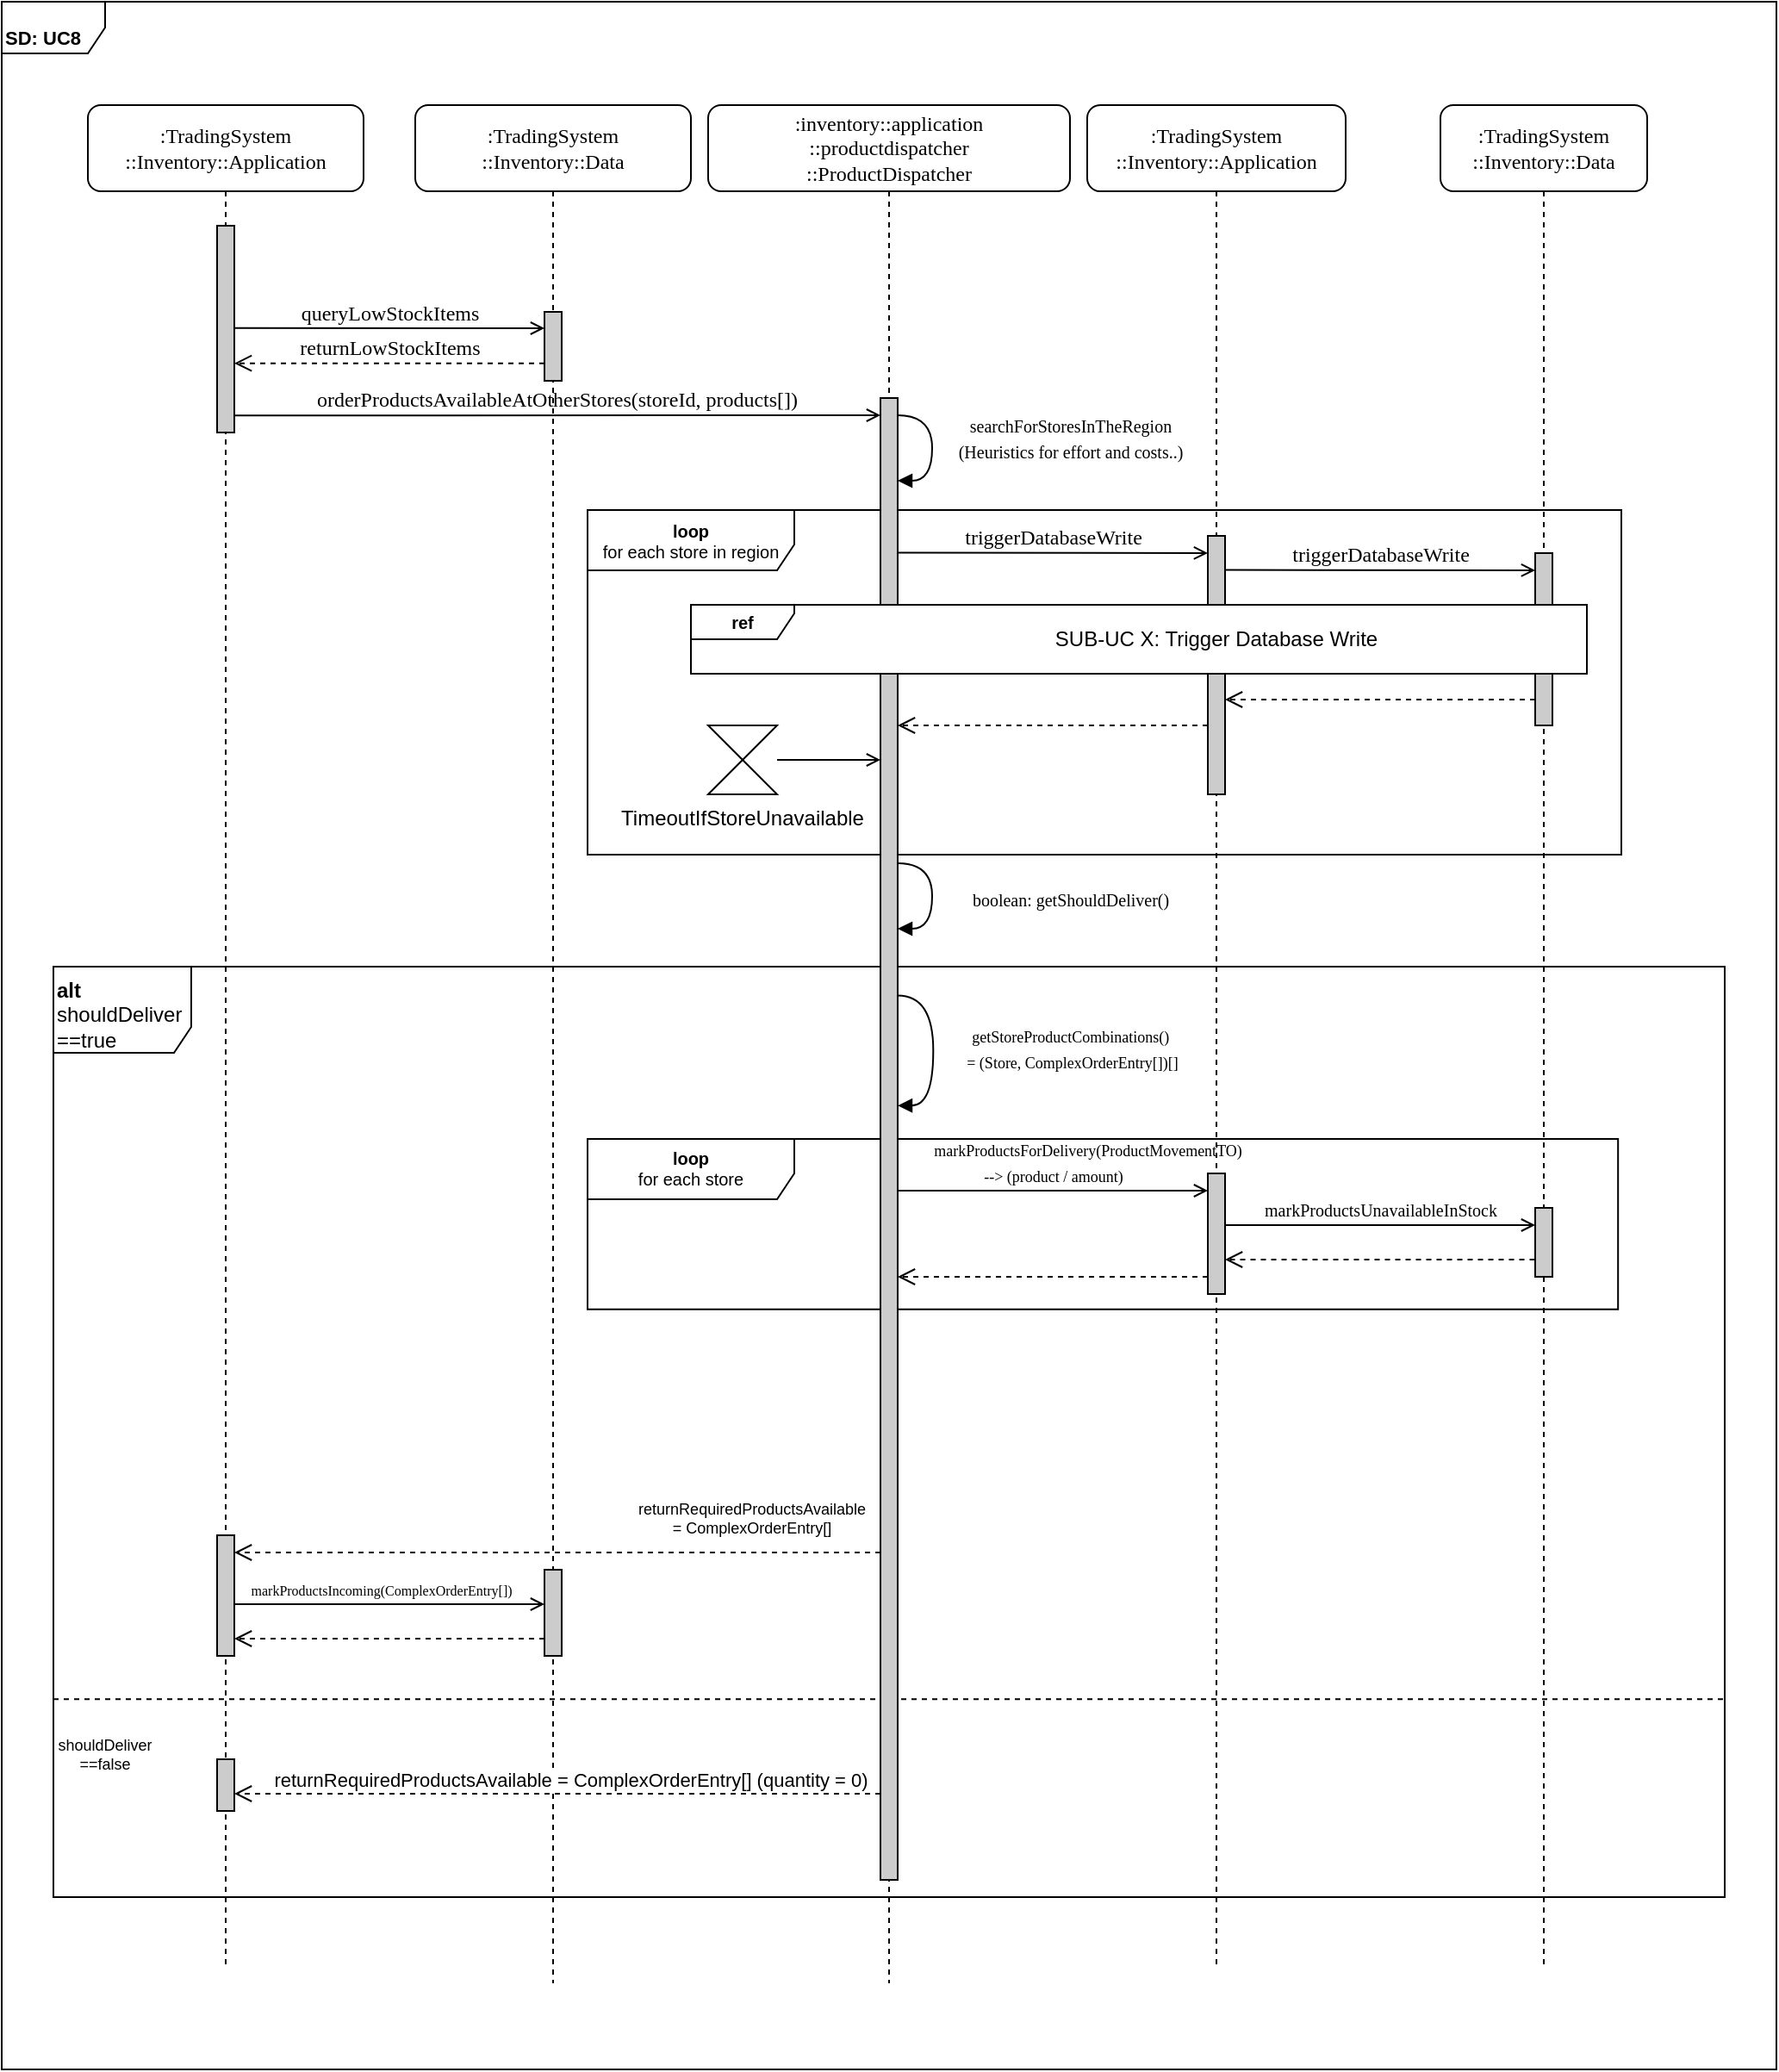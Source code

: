 <mxfile version="15.6.8" type="device"><diagram name="Page-1" id="13e1069c-82ec-6db2-03f1-153e76fe0fe0"><mxGraphModel dx="3920" dy="1700" grid="1" gridSize="10" guides="1" tooltips="1" connect="1" arrows="1" fold="1" page="1" pageScale="1" pageWidth="1100" pageHeight="850" background="none" math="0" shadow="0"><root><mxCell id="0"/><mxCell id="1" parent="0"/><mxCell id="8g59jt34YGLpuIEqfbH--41" value="&lt;b&gt;alt&lt;/b&gt;&lt;br&gt;shouldDeliver&lt;br&gt;==true" style="shape=umlFrame;tabWidth=110;tabHeight=30;tabPosition=left;html=1;boundedLbl=1;labelInHeader=1;width=80;height=50;shadow=0;glass=0;labelBackgroundColor=none;fontSize=12;fillColor=default;gradientColor=none;align=left;verticalAlign=top;noLabel=0;treeMoving=1;collapsible=0;container=1;autosize=1;fixDash=0;" vertex="1" parent="1"><mxGeometry x="10" y="580" width="970" height="540" as="geometry"/></mxCell><mxCell id="8g59jt34YGLpuIEqfbH--43" value="" style="line;strokeWidth=1;dashed=1;labelPosition=center;verticalLabelPosition=bottom;align=left;verticalAlign=bottom;spacingLeft=20;spacingTop=15;shadow=0;glass=0;labelBackgroundColor=none;fontSize=12;fillColor=default;gradientColor=none;" vertex="1" parent="8g59jt34YGLpuIEqfbH--41"><mxGeometry y="410.005" width="970.0" height="30.24" as="geometry"/></mxCell><mxCell id="8g59jt34YGLpuIEqfbH--44" value="&lt;b&gt;loop&lt;br&gt;&lt;/b&gt;for each store" style="shape=umlFrame;whiteSpace=wrap;html=1;fontSize=10;fillColor=none;width=120;height=35;" vertex="1" parent="8g59jt34YGLpuIEqfbH--41"><mxGeometry x="310" y="99.998" width="598.09" height="98.837" as="geometry"/></mxCell><mxCell id="8g59jt34YGLpuIEqfbH--52" value="shouldDeliver&lt;br&gt;==false" style="text;html=1;strokeColor=none;fillColor=none;align=center;verticalAlign=middle;whiteSpace=wrap;rounded=0;shadow=0;glass=0;labelBackgroundColor=none;fontSize=9;" vertex="1" parent="8g59jt34YGLpuIEqfbH--41"><mxGeometry y="430.003" width="60" height="54" as="geometry"/></mxCell><mxCell id="8g59jt34YGLpuIEqfbH--6" value=":TradingSystem&lt;br&gt;::Inventory::Data" style="shape=umlLifeline;perimeter=lifelinePerimeter;whiteSpace=wrap;html=1;container=1;collapsible=0;recursiveResize=0;outlineConnect=0;rounded=1;shadow=0;comic=0;labelBackgroundColor=none;strokeWidth=1;fontFamily=Verdana;fontSize=12;align=center;size=50;" vertex="1" parent="1"><mxGeometry x="220" y="80" width="160" height="1090" as="geometry"/></mxCell><mxCell id="8g59jt34YGLpuIEqfbH--16" value="queryLowStockItems" style="html=1;verticalAlign=bottom;endArrow=open;labelBackgroundColor=none;fontFamily=Verdana;fontSize=12;edgeStyle=elbowEdgeStyle;elbow=vertical;endFill=0;" edge="1" parent="8g59jt34YGLpuIEqfbH--6" target="8g59jt34YGLpuIEqfbH--15"><mxGeometry relative="1" as="geometry"><mxPoint x="-105" y="129.41" as="sourcePoint"/><mxPoint x="60" y="129" as="targetPoint"/></mxGeometry></mxCell><mxCell id="8g59jt34YGLpuIEqfbH--15" value="" style="html=1;points=[];perimeter=orthogonalPerimeter;rounded=0;shadow=0;comic=0;labelBackgroundColor=none;strokeWidth=1;fontFamily=Verdana;fontSize=12;align=center;fillColor=#CCCCCC;" vertex="1" parent="8g59jt34YGLpuIEqfbH--6"><mxGeometry x="75" y="120" width="10" height="40" as="geometry"/></mxCell><mxCell id="8g59jt34YGLpuIEqfbH--19" value="orderProductsAvailableAtOtherStores(storeId, products[])" style="html=1;verticalAlign=bottom;endArrow=open;labelBackgroundColor=none;fontFamily=Verdana;fontSize=12;edgeStyle=elbowEdgeStyle;elbow=vertical;endFill=0;" edge="1" parent="8g59jt34YGLpuIEqfbH--6" target="8g59jt34YGLpuIEqfbH--18"><mxGeometry relative="1" as="geometry"><mxPoint x="-105" y="180.12" as="sourcePoint"/><mxPoint x="75" y="179.996" as="targetPoint"/></mxGeometry></mxCell><mxCell id="8g59jt34YGLpuIEqfbH--54" value="" style="html=1;verticalAlign=bottom;endArrow=open;dashed=1;endSize=8;labelBackgroundColor=none;fontFamily=Verdana;fontSize=12;edgeStyle=elbowEdgeStyle;elbow=vertical;" edge="1" parent="8g59jt34YGLpuIEqfbH--6" target="8g59jt34YGLpuIEqfbH--53"><mxGeometry relative="1" as="geometry"><mxPoint x="90" y="840" as="targetPoint"/><Array as="points"><mxPoint x="210" y="840"/><mxPoint x="240" y="840"/></Array><mxPoint x="270" y="840" as="sourcePoint"/></mxGeometry></mxCell><mxCell id="8g59jt34YGLpuIEqfbH--56" value="returnRequiredProductsAvailable&lt;br&gt;= ComplexOrderEntry[]" style="edgeLabel;html=1;align=center;verticalAlign=middle;resizable=0;points=[];fontSize=9;" vertex="1" connectable="0" parent="8g59jt34YGLpuIEqfbH--54"><mxGeometry x="-0.599" y="-3" relative="1" as="geometry"><mxPoint y="-17" as="offset"/></mxGeometry></mxCell><mxCell id="8g59jt34YGLpuIEqfbH--23" value="&lt;b&gt;loop&lt;br&gt;&lt;/b&gt;for each store in region" style="shape=umlFrame;whiteSpace=wrap;html=1;fontSize=10;fillColor=none;width=120;height=35;" vertex="1" parent="1"><mxGeometry x="320" y="315" width="600" height="200" as="geometry"/></mxCell><mxCell id="7baba1c4bc27f4b0-4" value=":TradingSystem&lt;br&gt;::Inventory::Application" style="shape=umlLifeline;perimeter=lifelinePerimeter;whiteSpace=wrap;html=1;container=1;collapsible=0;recursiveResize=0;outlineConnect=0;rounded=1;shadow=0;comic=0;labelBackgroundColor=none;strokeWidth=1;fontFamily=Verdana;fontSize=12;align=center;size=50;" parent="1" vertex="1"><mxGeometry x="610" y="80" width="150" height="1080" as="geometry"/></mxCell><mxCell id="8g59jt34YGLpuIEqfbH--24" value="" style="html=1;points=[];perimeter=orthogonalPerimeter;rounded=0;shadow=0;comic=0;labelBackgroundColor=none;strokeWidth=1;fontFamily=Verdana;fontSize=12;align=center;fillColor=#CCCCCC;" vertex="1" parent="7baba1c4bc27f4b0-4"><mxGeometry x="70" y="250" width="10" height="150" as="geometry"/></mxCell><mxCell id="8g59jt34YGLpuIEqfbH--25" value="triggerDatabaseWrite" style="html=1;verticalAlign=bottom;endArrow=open;labelBackgroundColor=none;fontFamily=Verdana;fontSize=12;edgeStyle=elbowEdgeStyle;elbow=vertical;endFill=0;" edge="1" parent="7baba1c4bc27f4b0-4"><mxGeometry relative="1" as="geometry"><mxPoint x="-110" y="259.79" as="sourcePoint"/><mxPoint x="70" y="260.001" as="targetPoint"/></mxGeometry></mxCell><mxCell id="8g59jt34YGLpuIEqfbH--46" value="" style="html=1;points=[];perimeter=orthogonalPerimeter;rounded=0;shadow=0;comic=0;labelBackgroundColor=none;strokeWidth=1;fontFamily=Verdana;fontSize=12;align=center;fillColor=#CCCCCC;" vertex="1" parent="7baba1c4bc27f4b0-4"><mxGeometry x="70" y="620" width="10" height="70" as="geometry"/></mxCell><mxCell id="8g59jt34YGLpuIEqfbH--47" value="&lt;blockquote style=&quot;margin: 0 0 0 40px ; border: none ; padding: 0px&quot;&gt;&lt;font style=&quot;font-size: 9px&quot;&gt;markProductsForDelivery(ProductMovementTO)&lt;/font&gt;&lt;/blockquote&gt;&lt;font style=&quot;font-size: 9px&quot;&gt;--&amp;gt; (product / amount)&lt;/font&gt;" style="html=1;verticalAlign=bottom;endArrow=open;labelBackgroundColor=none;fontFamily=Verdana;fontSize=12;edgeStyle=elbowEdgeStyle;elbow=vertical;endFill=0;" edge="1" parent="7baba1c4bc27f4b0-4"><mxGeometry relative="1" as="geometry"><mxPoint x="-110" y="630" as="sourcePoint"/><mxPoint x="70" y="630.211" as="targetPoint"/></mxGeometry></mxCell><mxCell id="8g59jt34YGLpuIEqfbH--49" value="&lt;font size=&quot;1&quot;&gt;markProductsUnavailableInStock&lt;/font&gt;" style="html=1;verticalAlign=bottom;endArrow=open;labelBackgroundColor=none;fontFamily=Verdana;fontSize=12;edgeStyle=elbowEdgeStyle;elbow=vertical;endFill=0;" edge="1" parent="7baba1c4bc27f4b0-4"><mxGeometry relative="1" as="geometry"><mxPoint x="80" y="650" as="sourcePoint"/><mxPoint x="260" y="650.211" as="targetPoint"/></mxGeometry></mxCell><mxCell id="8g59jt34YGLpuIEqfbH--50" value="" style="html=1;verticalAlign=bottom;endArrow=open;dashed=1;endSize=8;labelBackgroundColor=none;fontFamily=Verdana;fontSize=12;edgeStyle=elbowEdgeStyle;elbow=vertical;" edge="1" parent="7baba1c4bc27f4b0-4"><mxGeometry relative="1" as="geometry"><mxPoint x="80.005" y="669.996" as="targetPoint"/><Array as="points"><mxPoint x="203.834" y="669.996"/><mxPoint x="234.792" y="669.996"/></Array><mxPoint x="265.749" y="669.996" as="sourcePoint"/></mxGeometry></mxCell><mxCell id="7baba1c4bc27f4b0-6" value=":TradingSystem&lt;br&gt;::Inventory::Data" style="shape=umlLifeline;perimeter=lifelinePerimeter;whiteSpace=wrap;html=1;container=1;collapsible=0;recursiveResize=0;outlineConnect=0;rounded=1;shadow=0;comic=0;labelBackgroundColor=none;strokeWidth=1;fontFamily=Verdana;fontSize=12;align=center;size=50;" parent="1" vertex="1"><mxGeometry x="815" y="80" width="120" height="1080" as="geometry"/></mxCell><mxCell id="8g59jt34YGLpuIEqfbH--27" value="" style="html=1;points=[];perimeter=orthogonalPerimeter;rounded=0;shadow=0;comic=0;labelBackgroundColor=none;strokeWidth=1;fontFamily=Verdana;fontSize=12;align=center;fillColor=#CCCCCC;" vertex="1" parent="7baba1c4bc27f4b0-6"><mxGeometry x="55" y="260" width="10" height="100" as="geometry"/></mxCell><mxCell id="8g59jt34YGLpuIEqfbH--28" value="" style="html=1;verticalAlign=bottom;endArrow=open;dashed=1;endSize=8;labelBackgroundColor=none;fontFamily=Verdana;fontSize=12;edgeStyle=elbowEdgeStyle;elbow=vertical;" edge="1" parent="7baba1c4bc27f4b0-6"><mxGeometry relative="1" as="geometry"><mxPoint x="-125" y="345.0" as="targetPoint"/><Array as="points"><mxPoint x="-5" y="345"/><mxPoint x="25" y="345"/></Array><mxPoint x="55" y="345.0" as="sourcePoint"/></mxGeometry></mxCell><mxCell id="8g59jt34YGLpuIEqfbH--48" value="" style="html=1;points=[];perimeter=orthogonalPerimeter;rounded=0;shadow=0;comic=0;labelBackgroundColor=none;strokeWidth=1;fontFamily=Verdana;fontSize=12;align=center;fillColor=#CCCCCC;" vertex="1" parent="7baba1c4bc27f4b0-6"><mxGeometry x="55" y="640" width="10" height="40" as="geometry"/></mxCell><mxCell id="7baba1c4bc27f4b0-8" value=":TradingSystem&lt;br&gt;::Inventory::Application" style="shape=umlLifeline;perimeter=lifelinePerimeter;whiteSpace=wrap;html=1;container=1;collapsible=0;recursiveResize=0;outlineConnect=0;rounded=1;shadow=0;comic=0;labelBackgroundColor=none;strokeWidth=1;fontFamily=Verdana;fontSize=12;align=center;size=50;" parent="1" vertex="1"><mxGeometry x="30" y="80" width="160" height="1080" as="geometry"/></mxCell><mxCell id="8g59jt34YGLpuIEqfbH--12" value="" style="html=1;points=[];perimeter=orthogonalPerimeter;rounded=0;shadow=0;comic=0;labelBackgroundColor=none;strokeWidth=1;fontFamily=Verdana;fontSize=12;align=center;fillColor=#CCCCCC;" vertex="1" parent="7baba1c4bc27f4b0-8"><mxGeometry x="75" y="70" width="10" height="120" as="geometry"/></mxCell><mxCell id="8g59jt34YGLpuIEqfbH--53" value="" style="html=1;points=[];perimeter=orthogonalPerimeter;rounded=0;shadow=0;comic=0;labelBackgroundColor=none;strokeWidth=1;fontFamily=Verdana;fontSize=12;align=center;fillColor=#CCCCCC;" vertex="1" parent="7baba1c4bc27f4b0-8"><mxGeometry x="75" y="830" width="10" height="70" as="geometry"/></mxCell><mxCell id="8g59jt34YGLpuIEqfbH--59" value="&lt;font style=&quot;background-color: rgb(255 , 255 , 255) ; font-size: 8px&quot;&gt;markProductsIncoming(ComplexOrderEntry[])&lt;/font&gt;" style="html=1;verticalAlign=bottom;endArrow=open;labelBackgroundColor=none;fontFamily=Verdana;fontSize=12;edgeStyle=elbowEdgeStyle;elbow=vertical;endFill=0;" edge="1" parent="7baba1c4bc27f4b0-8"><mxGeometry x="-0.054" relative="1" as="geometry"><mxPoint x="85" y="870.0" as="sourcePoint"/><mxPoint x="265" y="870.211" as="targetPoint"/><mxPoint as="offset"/></mxGeometry></mxCell><mxCell id="8g59jt34YGLpuIEqfbH--62" value="" style="html=1;points=[];perimeter=orthogonalPerimeter;rounded=0;shadow=0;comic=0;labelBackgroundColor=none;strokeWidth=1;fontFamily=Verdana;fontSize=12;align=center;fillColor=#CCCCCC;" vertex="1" parent="7baba1c4bc27f4b0-8"><mxGeometry x="75" y="960" width="10" height="30" as="geometry"/></mxCell><mxCell id="8g59jt34YGLpuIEqfbH--7" value=":inventory::application&lt;br&gt;::productdispatcher&lt;br&gt;::ProductDispatcher" style="shape=umlLifeline;perimeter=lifelinePerimeter;whiteSpace=wrap;html=1;container=1;collapsible=0;recursiveResize=0;outlineConnect=0;rounded=1;shadow=0;comic=0;labelBackgroundColor=none;strokeWidth=1;fontFamily=Verdana;fontSize=12;align=center;size=50;" vertex="1" parent="1"><mxGeometry x="390" y="80" width="210" height="1090" as="geometry"/></mxCell><mxCell id="8g59jt34YGLpuIEqfbH--18" value="" style="html=1;points=[];perimeter=orthogonalPerimeter;rounded=0;shadow=0;comic=0;labelBackgroundColor=none;strokeWidth=1;fontFamily=Verdana;fontSize=12;align=center;fillColor=#CCCCCC;" vertex="1" parent="8g59jt34YGLpuIEqfbH--7"><mxGeometry x="100" y="170" width="10" height="860" as="geometry"/></mxCell><mxCell id="8g59jt34YGLpuIEqfbH--20" value="&lt;font style=&quot;font-size: 10px&quot;&gt;searchForStoresInTheRegion&lt;br&gt;(Heuristics for effort and costs..)&lt;/font&gt;" style="html=1;verticalAlign=bottom;endArrow=block;labelBackgroundColor=none;fontFamily=Verdana;fontSize=12;elbow=vertical;edgeStyle=orthogonalEdgeStyle;curved=1;" edge="1" parent="8g59jt34YGLpuIEqfbH--7" source="8g59jt34YGLpuIEqfbH--18" target="8g59jt34YGLpuIEqfbH--18"><mxGeometry x="0.282" y="80" relative="1" as="geometry"><mxPoint x="105" y="180.0" as="sourcePoint"/><mxPoint x="109.62" y="217.92" as="targetPoint"/><Array as="points"><mxPoint x="130" y="180"/><mxPoint x="130" y="218"/></Array><mxPoint as="offset"/></mxGeometry></mxCell><mxCell id="8g59jt34YGLpuIEqfbH--37" style="edgeStyle=orthogonalEdgeStyle;rounded=0;orthogonalLoop=1;jettySize=auto;html=1;fontSize=12;endArrow=open;endFill=0;" edge="1" parent="8g59jt34YGLpuIEqfbH--7" source="8g59jt34YGLpuIEqfbH--36" target="8g59jt34YGLpuIEqfbH--18"><mxGeometry relative="1" as="geometry"><Array as="points"><mxPoint x="80" y="380"/><mxPoint x="80" y="380"/></Array></mxGeometry></mxCell><mxCell id="8g59jt34YGLpuIEqfbH--36" value="TimeoutIfStoreUnavailable" style="shape=collate;whiteSpace=wrap;html=1;shadow=0;glass=0;labelBackgroundColor=none;fontSize=12;fillColor=default;gradientColor=none;align=center;verticalAlign=top;labelPosition=center;verticalLabelPosition=bottom;" vertex="1" parent="8g59jt34YGLpuIEqfbH--7"><mxGeometry y="360" width="40" height="40" as="geometry"/></mxCell><mxCell id="8g59jt34YGLpuIEqfbH--38" value="&lt;span style=&quot;font-size: 10px&quot;&gt;boolean: getShouldDeliver()&lt;/span&gt;" style="html=1;verticalAlign=bottom;endArrow=block;labelBackgroundColor=none;fontFamily=Verdana;fontSize=12;elbow=vertical;edgeStyle=orthogonalEdgeStyle;curved=1;" edge="1" parent="8g59jt34YGLpuIEqfbH--7"><mxGeometry x="0.282" y="80" relative="1" as="geometry"><mxPoint x="110" y="440" as="sourcePoint"/><mxPoint x="110" y="478" as="targetPoint"/><Array as="points"><mxPoint x="130" y="440"/><mxPoint x="130" y="478"/></Array><mxPoint as="offset"/></mxGeometry></mxCell><mxCell id="8g59jt34YGLpuIEqfbH--51" value="" style="html=1;verticalAlign=bottom;endArrow=open;dashed=1;endSize=8;labelBackgroundColor=none;fontFamily=Verdana;fontSize=12;edgeStyle=elbowEdgeStyle;elbow=vertical;" edge="1" parent="8g59jt34YGLpuIEqfbH--7"><mxGeometry relative="1" as="geometry"><mxPoint x="110" y="680" as="targetPoint"/><Array as="points"><mxPoint x="230" y="680"/><mxPoint x="260" y="680"/></Array><mxPoint x="290" y="680" as="sourcePoint"/></mxGeometry></mxCell><mxCell id="8g59jt34YGLpuIEqfbH--45" value="&lt;span style=&quot;font-size: 9px&quot;&gt;getStoreProductCombinations()&amp;nbsp;&lt;br&gt;= (Store, ComplexOrderEntry[])[]&lt;br&gt;&lt;/span&gt;" style="html=1;verticalAlign=bottom;endArrow=block;labelBackgroundColor=none;fontFamily=Verdana;fontSize=12;elbow=vertical;edgeStyle=orthogonalEdgeStyle;curved=1;" edge="1" parent="8g59jt34YGLpuIEqfbH--7"><mxGeometry x="0.282" y="80" relative="1" as="geometry"><mxPoint x="110.001" y="516.8" as="sourcePoint"/><mxPoint x="110.001" y="580.64" as="targetPoint"/><Array as="points"><mxPoint x="130.639" y="516.8"/><mxPoint x="130.639" y="580.64"/></Array><mxPoint as="offset"/></mxGeometry></mxCell><mxCell id="8g59jt34YGLpuIEqfbH--63" value="" style="html=1;verticalAlign=bottom;endArrow=open;dashed=1;endSize=8;labelBackgroundColor=none;fontFamily=Verdana;fontSize=12;edgeStyle=elbowEdgeStyle;elbow=vertical;" edge="1" parent="8g59jt34YGLpuIEqfbH--7"><mxGeometry relative="1" as="geometry"><mxPoint x="-275" y="980" as="targetPoint"/><Array as="points"><mxPoint x="40" y="980"/><mxPoint x="70" y="980"/></Array><mxPoint x="100" y="980" as="sourcePoint"/></mxGeometry></mxCell><mxCell id="8g59jt34YGLpuIEqfbH--64" value="returnRequiredProductsAvailable = ComplexOrderEntry[] (quantity = 0)" style="edgeLabel;html=1;align=center;verticalAlign=middle;resizable=0;points=[];fontSize=11;" vertex="1" connectable="0" parent="8g59jt34YGLpuIEqfbH--63"><mxGeometry x="-0.599" y="-3" relative="1" as="geometry"><mxPoint x="-105" y="-5" as="offset"/></mxGeometry></mxCell><mxCell id="8g59jt34YGLpuIEqfbH--17" value="returnLowStockItems" style="html=1;verticalAlign=bottom;endArrow=open;dashed=1;endSize=8;labelBackgroundColor=none;fontFamily=Verdana;fontSize=12;edgeStyle=elbowEdgeStyle;elbow=vertical;" edge="1" parent="1" source="8g59jt34YGLpuIEqfbH--15" target="8g59jt34YGLpuIEqfbH--12"><mxGeometry relative="1" as="geometry"><mxPoint x="160" y="229.83" as="targetPoint"/><Array as="points"><mxPoint x="235" y="229.83"/><mxPoint x="265" y="229.83"/></Array><mxPoint x="290" y="229.83" as="sourcePoint"/></mxGeometry></mxCell><mxCell id="8g59jt34YGLpuIEqfbH--26" value="triggerDatabaseWrite" style="html=1;verticalAlign=bottom;endArrow=open;labelBackgroundColor=none;fontFamily=Verdana;fontSize=12;edgeStyle=elbowEdgeStyle;elbow=vertical;endFill=0;" edge="1" parent="1" target="8g59jt34YGLpuIEqfbH--27"><mxGeometry relative="1" as="geometry"><mxPoint x="690" y="349.79" as="sourcePoint"/><mxPoint x="870" y="350.001" as="targetPoint"/></mxGeometry></mxCell><mxCell id="8g59jt34YGLpuIEqfbH--29" value="" style="html=1;verticalAlign=bottom;endArrow=open;dashed=1;endSize=8;labelBackgroundColor=none;fontFamily=Verdana;fontSize=12;edgeStyle=elbowEdgeStyle;elbow=vertical;" edge="1" parent="1"><mxGeometry relative="1" as="geometry"><mxPoint x="500" y="440.0" as="targetPoint"/><Array as="points"><mxPoint x="620" y="440"/><mxPoint x="650" y="440"/></Array><mxPoint x="680" y="440.0" as="sourcePoint"/></mxGeometry></mxCell><mxCell id="8g59jt34YGLpuIEqfbH--30" value="&lt;b&gt;ref&lt;/b&gt;" style="shape=umlFrame;whiteSpace=wrap;html=1;fontSize=10;width=60;height=20;shadow=0;labelBackgroundColor=default;perimeterSpacing=0;swimlaneFillColor=#ffffff;" vertex="1" parent="1"><mxGeometry x="380" y="370" width="520" height="40" as="geometry"/></mxCell><mxCell id="8g59jt34YGLpuIEqfbH--33" value="SUB-UC X: Trigger Database Write" style="text;html=1;strokeColor=none;fillColor=none;align=center;verticalAlign=middle;whiteSpace=wrap;rounded=0;shadow=0;glass=0;labelBackgroundColor=none;fontSize=12;" vertex="1" parent="1"><mxGeometry x="560" y="375" width="250" height="30" as="geometry"/></mxCell><mxCell id="8g59jt34YGLpuIEqfbH--58" value="" style="html=1;points=[];perimeter=orthogonalPerimeter;rounded=0;shadow=0;comic=0;labelBackgroundColor=none;strokeWidth=1;fontFamily=Verdana;fontSize=12;align=center;fillColor=#CCCCCC;" vertex="1" parent="1"><mxGeometry x="295" y="930" width="10" height="50" as="geometry"/></mxCell><mxCell id="8g59jt34YGLpuIEqfbH--60" value="" style="html=1;verticalAlign=bottom;endArrow=open;dashed=1;endSize=8;labelBackgroundColor=none;fontFamily=Verdana;fontSize=12;edgeStyle=elbowEdgeStyle;elbow=vertical;" edge="1" parent="1" source="8g59jt34YGLpuIEqfbH--58" target="8g59jt34YGLpuIEqfbH--53"><mxGeometry relative="1" as="geometry"><mxPoint x="-80" y="960" as="targetPoint"/><Array as="points"><mxPoint x="220" y="970"/><mxPoint x="235" y="960"/><mxPoint x="265" y="960"/></Array><mxPoint x="295" y="960" as="sourcePoint"/></mxGeometry></mxCell><mxCell id="8g59jt34YGLpuIEqfbH--65" value="&lt;b&gt;SD: UC8&lt;/b&gt;" style="shape=umlFrame;whiteSpace=wrap;html=1;shadow=0;glass=0;labelBackgroundColor=none;fontSize=11;fillColor=default;gradientColor=none;align=left;verticalAlign=bottom;" vertex="1" parent="1"><mxGeometry x="-20" y="20" width="1030" height="1200" as="geometry"/></mxCell></root></mxGraphModel></diagram></mxfile>